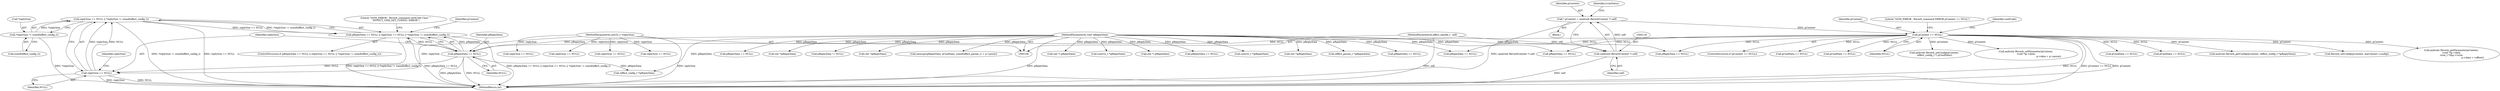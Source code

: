 digraph "0_Android_9e29523b9537983b4c4b205ff868d0b3bca0383b_0@API" {
"1000214" [label="(Call,replySize == NULL || *replySize != sizeof(effect_config_t))"];
"1000215" [label="(Call,replySize == NULL)"];
"1000111" [label="(MethodParameterIn,uint32_t *replySize)"];
"1000211" [label="(Call,pReplyData == NULL)"];
"1000112" [label="(MethodParameterIn,void *pReplyData)"];
"1000127" [label="(Call,pContext == NULL)"];
"1000115" [label="(Call,* pContext = (android::ReverbContext *) self)"];
"1000117" [label="(Call,(android::ReverbContext *) self)"];
"1000107" [label="(MethodParameterIn,effect_handle_t  self)"];
"1000218" [label="(Call,*replySize != sizeof(effect_config_t))"];
"1000210" [label="(Call,pReplyData == NULL || replySize == NULL || *replySize != sizeof(effect_config_t))"];
"1000217" [label="(Identifier,NULL)"];
"1000119" [label="(Identifier,self)"];
"1000563" [label="(Call,pCmdData == NULL)"];
"1000219" [label="(Call,*replySize)"];
"1000430" [label="(Call,(int *)pReplyData)"];
"1000129" [label="(Identifier,NULL)"];
"1000128" [label="(Identifier,pContext)"];
"1000116" [label="(Identifier,pContext)"];
"1000146" [label="(Call,replySize == NULL)"];
"1000111" [label="(MethodParameterIn,uint32_t *replySize)"];
"1000202" [label="(Call,android::Reverb_setConfig(pContext,\n (effect_config_t *) pCmdData))"];
"1000311" [label="(Call,memcpy(pReplyData, pCmdData, sizeof(effect_param_t) + p->psize))"];
"1000225" [label="(Literal,\"\tLVM_ERROR : Reverb_command cmdCode Case: \"\n \"EFFECT_CMD_GET_CONFIG: ERROR\")"];
"1000215" [label="(Call,replySize == NULL)"];
"1000115" [label="(Call,* pContext = (android::ReverbContext *) self)"];
"1000433" [label="(Call,android::Reverb_setParameter(pContext,\n (void *)p->data,\n                                                              p->data + p->psize))"];
"1000142" [label="(Call,pReplyData == NULL)"];
"1000688" [label="(MethodReturn,int)"];
"1000127" [label="(Call,pContext == NULL)"];
"1000162" [label="(Call,(int *) pReplyData)"];
"1000619" [label="(Call,(uint32_t *)pReplyData)"];
"1000132" [label="(Literal,\"\tLVM_ERROR : Reverb_command ERROR pContext == NULL\")"];
"1000213" [label="(Identifier,NULL)"];
"1000199" [label="(Call,(int *) pReplyData)"];
"1000271" [label="(Call,pCmdData == NULL)"];
"1000395" [label="(Call,replySize == NULL)"];
"1000179" [label="(Call,pReplyData == NULL)"];
"1000214" [label="(Call,replySize == NULL || *replySize != sizeof(effect_config_t))"];
"1000628" [label="(Call,(uint32_t *)pReplyData)"];
"1000211" [label="(Call,pReplyData == NULL)"];
"1000216" [label="(Identifier,replySize)"];
"1000209" [label="(ControlStructure,if (pReplyData == NULL || replySize == NULL || *replySize != sizeof(effect_config_t)))"];
"1000107" [label="(MethodParameterIn,effect_handle_t  self)"];
"1000170" [label="(Call,pCmdData == NULL)"];
"1000229" [label="(Call,android::Reverb_getConfig(pContext, (effect_config_t *)pReplyData))"];
"1000236" [label="(Call,Reverb_setConfig(pContext, &pContext->config))"];
"1000293" [label="(Call,replySize == NULL)"];
"1000550" [label="(Call,(int *)pReplyData)"];
"1000322" [label="(Call,(effect_param_t *)pReplyData)"];
"1000345" [label="(Call,android::Reverb_getParameter(pContext,\n (void *)p->data,\n (size_t *)&p->vsize,\n                                                          p->data + voffset))"];
"1000391" [label="(Call,pReplyData == NULL)"];
"1000210" [label="(Call,pReplyData == NULL || replySize == NULL || *replySize != sizeof(effect_config_t))"];
"1000230" [label="(Identifier,pContext)"];
"1000124" [label="(Identifier,LvmStatus)"];
"1000117" [label="(Call,(android::ReverbContext *) self)"];
"1000289" [label="(Call,pReplyData == NULL)"];
"1000113" [label="(Block,)"];
"1000112" [label="(MethodParameterIn,void *pReplyData)"];
"1000220" [label="(Identifier,replySize)"];
"1000218" [label="(Call,*replySize != sizeof(effect_config_t))"];
"1000126" [label="(ControlStructure,if (pContext == NULL))"];
"1000183" [label="(Call,replySize == NULL)"];
"1000379" [label="(Call,pCmdData == NULL)"];
"1000212" [label="(Identifier,pReplyData)"];
"1000479" [label="(Call,(int *)pReplyData)"];
"1000221" [label="(Call,sizeof(effect_config_t))"];
"1000137" [label="(Identifier,cmdCode)"];
"1000231" [label="(Call,(effect_config_t *)pReplyData)"];
"1000579" [label="(Call,pReplyData != NULL)"];
"1000522" [label="(Call,pReplyData == NULL)"];
"1000451" [label="(Call,pReplyData == NULL)"];
"1000214" -> "1000210"  [label="AST: "];
"1000214" -> "1000215"  [label="CFG: "];
"1000214" -> "1000218"  [label="CFG: "];
"1000215" -> "1000214"  [label="AST: "];
"1000218" -> "1000214"  [label="AST: "];
"1000210" -> "1000214"  [label="CFG: "];
"1000214" -> "1000688"  [label="DDG: *replySize != sizeof(effect_config_t)"];
"1000214" -> "1000688"  [label="DDG: replySize == NULL"];
"1000214" -> "1000210"  [label="DDG: replySize == NULL"];
"1000214" -> "1000210"  [label="DDG: *replySize != sizeof(effect_config_t)"];
"1000215" -> "1000214"  [label="DDG: replySize"];
"1000215" -> "1000214"  [label="DDG: NULL"];
"1000218" -> "1000214"  [label="DDG: *replySize"];
"1000215" -> "1000217"  [label="CFG: "];
"1000216" -> "1000215"  [label="AST: "];
"1000217" -> "1000215"  [label="AST: "];
"1000220" -> "1000215"  [label="CFG: "];
"1000215" -> "1000688"  [label="DDG: replySize"];
"1000215" -> "1000688"  [label="DDG: NULL"];
"1000111" -> "1000215"  [label="DDG: replySize"];
"1000211" -> "1000215"  [label="DDG: NULL"];
"1000111" -> "1000106"  [label="AST: "];
"1000111" -> "1000688"  [label="DDG: replySize"];
"1000111" -> "1000146"  [label="DDG: replySize"];
"1000111" -> "1000183"  [label="DDG: replySize"];
"1000111" -> "1000293"  [label="DDG: replySize"];
"1000111" -> "1000395"  [label="DDG: replySize"];
"1000211" -> "1000210"  [label="AST: "];
"1000211" -> "1000213"  [label="CFG: "];
"1000212" -> "1000211"  [label="AST: "];
"1000213" -> "1000211"  [label="AST: "];
"1000216" -> "1000211"  [label="CFG: "];
"1000210" -> "1000211"  [label="CFG: "];
"1000211" -> "1000688"  [label="DDG: pReplyData"];
"1000211" -> "1000688"  [label="DDG: NULL"];
"1000211" -> "1000210"  [label="DDG: pReplyData"];
"1000211" -> "1000210"  [label="DDG: NULL"];
"1000112" -> "1000211"  [label="DDG: pReplyData"];
"1000127" -> "1000211"  [label="DDG: NULL"];
"1000211" -> "1000231"  [label="DDG: pReplyData"];
"1000112" -> "1000106"  [label="AST: "];
"1000112" -> "1000688"  [label="DDG: pReplyData"];
"1000112" -> "1000142"  [label="DDG: pReplyData"];
"1000112" -> "1000162"  [label="DDG: pReplyData"];
"1000112" -> "1000179"  [label="DDG: pReplyData"];
"1000112" -> "1000199"  [label="DDG: pReplyData"];
"1000112" -> "1000231"  [label="DDG: pReplyData"];
"1000112" -> "1000289"  [label="DDG: pReplyData"];
"1000112" -> "1000311"  [label="DDG: pReplyData"];
"1000112" -> "1000322"  [label="DDG: pReplyData"];
"1000112" -> "1000391"  [label="DDG: pReplyData"];
"1000112" -> "1000430"  [label="DDG: pReplyData"];
"1000112" -> "1000451"  [label="DDG: pReplyData"];
"1000112" -> "1000479"  [label="DDG: pReplyData"];
"1000112" -> "1000522"  [label="DDG: pReplyData"];
"1000112" -> "1000550"  [label="DDG: pReplyData"];
"1000112" -> "1000579"  [label="DDG: pReplyData"];
"1000112" -> "1000619"  [label="DDG: pReplyData"];
"1000112" -> "1000628"  [label="DDG: pReplyData"];
"1000127" -> "1000126"  [label="AST: "];
"1000127" -> "1000129"  [label="CFG: "];
"1000128" -> "1000127"  [label="AST: "];
"1000129" -> "1000127"  [label="AST: "];
"1000132" -> "1000127"  [label="CFG: "];
"1000137" -> "1000127"  [label="CFG: "];
"1000127" -> "1000688"  [label="DDG: NULL"];
"1000127" -> "1000688"  [label="DDG: pContext == NULL"];
"1000127" -> "1000688"  [label="DDG: pContext"];
"1000115" -> "1000127"  [label="DDG: pContext"];
"1000127" -> "1000142"  [label="DDG: NULL"];
"1000127" -> "1000170"  [label="DDG: NULL"];
"1000127" -> "1000202"  [label="DDG: pContext"];
"1000127" -> "1000229"  [label="DDG: pContext"];
"1000127" -> "1000236"  [label="DDG: pContext"];
"1000127" -> "1000271"  [label="DDG: NULL"];
"1000127" -> "1000345"  [label="DDG: pContext"];
"1000127" -> "1000379"  [label="DDG: NULL"];
"1000127" -> "1000433"  [label="DDG: pContext"];
"1000127" -> "1000451"  [label="DDG: NULL"];
"1000127" -> "1000522"  [label="DDG: NULL"];
"1000127" -> "1000563"  [label="DDG: NULL"];
"1000115" -> "1000113"  [label="AST: "];
"1000115" -> "1000117"  [label="CFG: "];
"1000116" -> "1000115"  [label="AST: "];
"1000117" -> "1000115"  [label="AST: "];
"1000124" -> "1000115"  [label="CFG: "];
"1000115" -> "1000688"  [label="DDG: (android::ReverbContext *) self"];
"1000117" -> "1000115"  [label="DDG: self"];
"1000117" -> "1000119"  [label="CFG: "];
"1000118" -> "1000117"  [label="AST: "];
"1000119" -> "1000117"  [label="AST: "];
"1000117" -> "1000688"  [label="DDG: self"];
"1000107" -> "1000117"  [label="DDG: self"];
"1000107" -> "1000106"  [label="AST: "];
"1000107" -> "1000688"  [label="DDG: self"];
"1000218" -> "1000221"  [label="CFG: "];
"1000219" -> "1000218"  [label="AST: "];
"1000221" -> "1000218"  [label="AST: "];
"1000218" -> "1000688"  [label="DDG: *replySize"];
"1000210" -> "1000209"  [label="AST: "];
"1000225" -> "1000210"  [label="CFG: "];
"1000230" -> "1000210"  [label="CFG: "];
"1000210" -> "1000688"  [label="DDG: pReplyData == NULL || replySize == NULL || *replySize != sizeof(effect_config_t)"];
"1000210" -> "1000688"  [label="DDG: replySize == NULL || *replySize != sizeof(effect_config_t)"];
"1000210" -> "1000688"  [label="DDG: pReplyData == NULL"];
}
